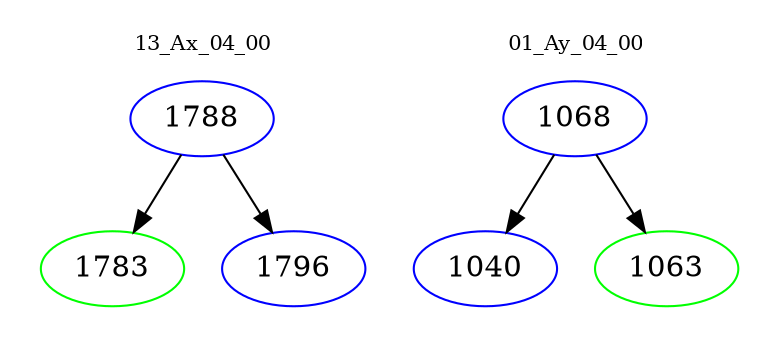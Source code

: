 digraph{
subgraph cluster_0 {
color = white
label = "13_Ax_04_00";
fontsize=10;
T0_1788 [label="1788", color="blue"]
T0_1788 -> T0_1783 [color="black"]
T0_1783 [label="1783", color="green"]
T0_1788 -> T0_1796 [color="black"]
T0_1796 [label="1796", color="blue"]
}
subgraph cluster_1 {
color = white
label = "01_Ay_04_00";
fontsize=10;
T1_1068 [label="1068", color="blue"]
T1_1068 -> T1_1040 [color="black"]
T1_1040 [label="1040", color="blue"]
T1_1068 -> T1_1063 [color="black"]
T1_1063 [label="1063", color="green"]
}
}
